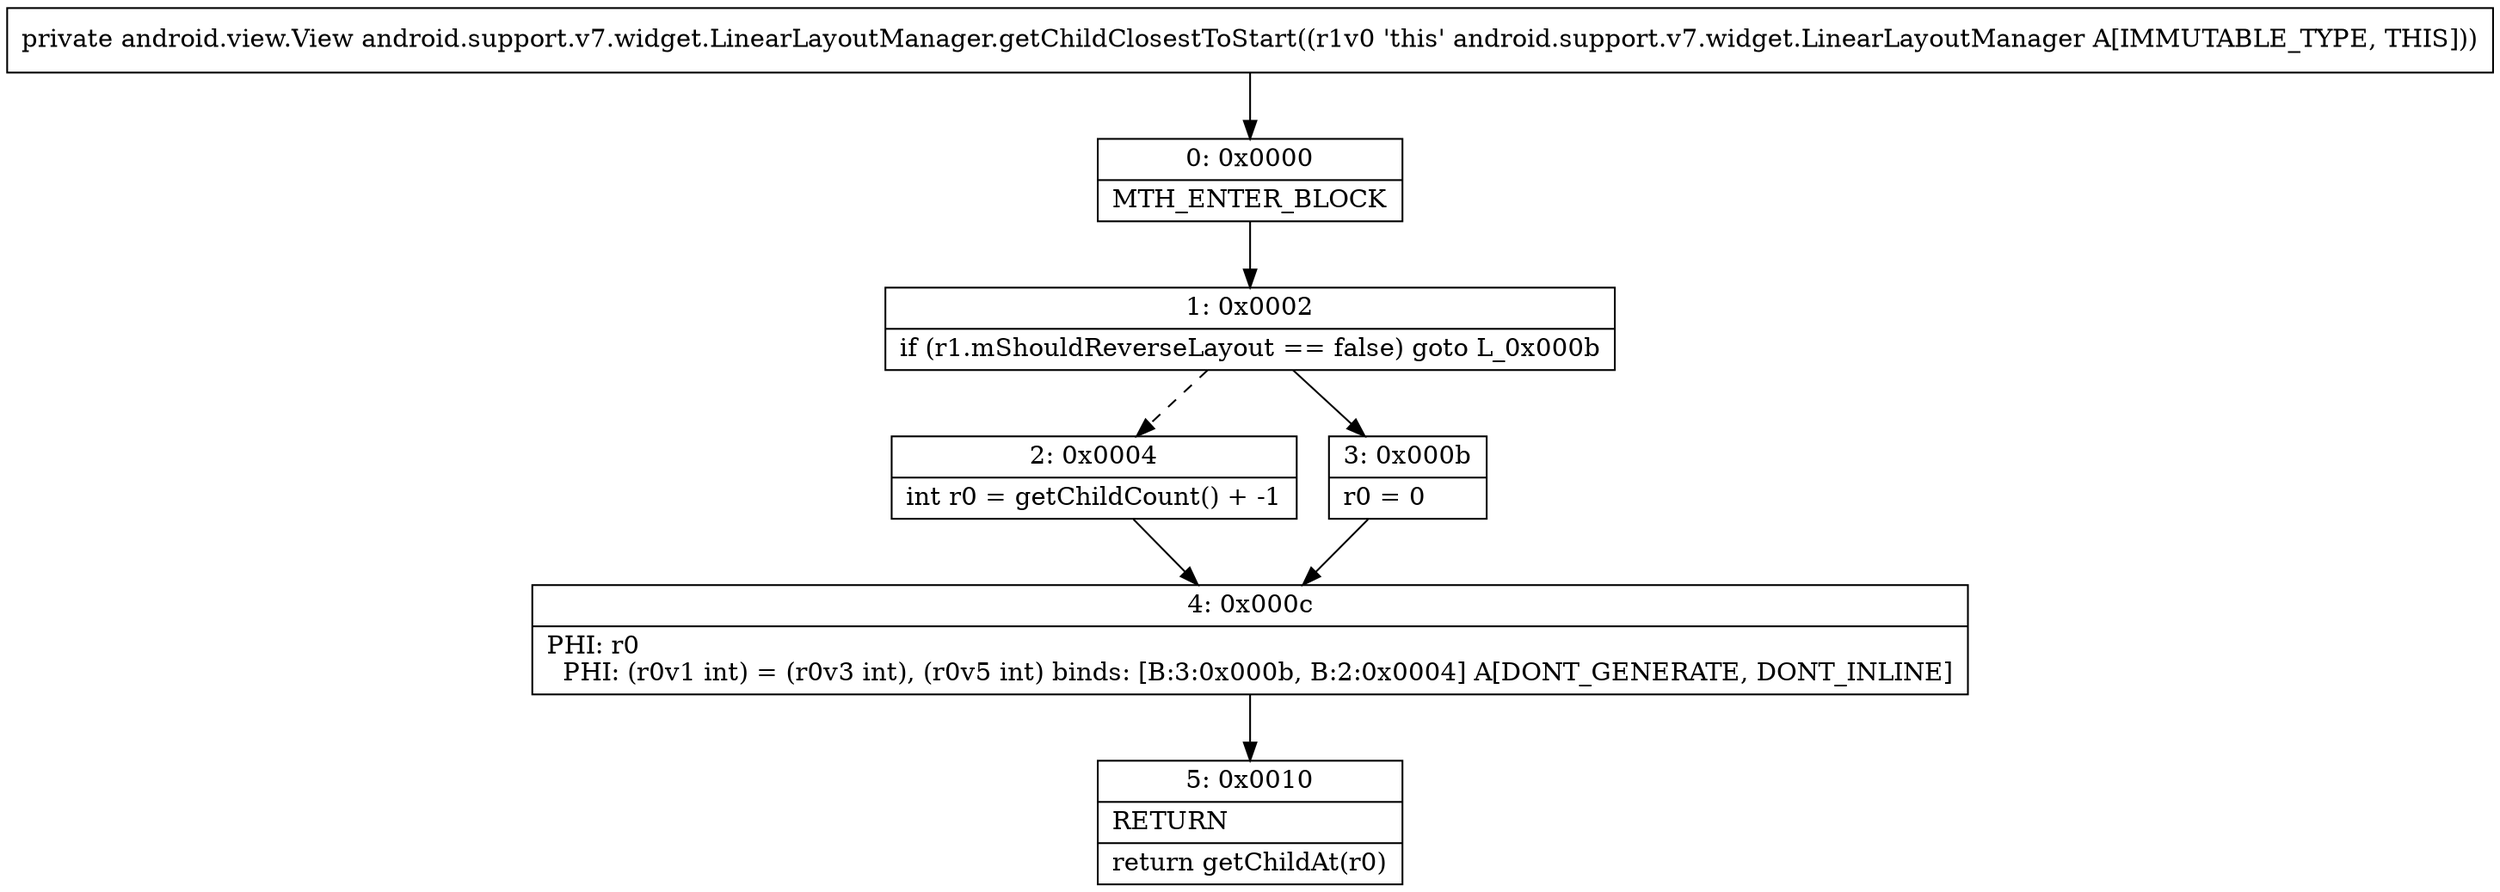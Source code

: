 digraph "CFG forandroid.support.v7.widget.LinearLayoutManager.getChildClosestToStart()Landroid\/view\/View;" {
Node_0 [shape=record,label="{0\:\ 0x0000|MTH_ENTER_BLOCK\l}"];
Node_1 [shape=record,label="{1\:\ 0x0002|if (r1.mShouldReverseLayout == false) goto L_0x000b\l}"];
Node_2 [shape=record,label="{2\:\ 0x0004|int r0 = getChildCount() + \-1\l}"];
Node_3 [shape=record,label="{3\:\ 0x000b|r0 = 0\l}"];
Node_4 [shape=record,label="{4\:\ 0x000c|PHI: r0 \l  PHI: (r0v1 int) = (r0v3 int), (r0v5 int) binds: [B:3:0x000b, B:2:0x0004] A[DONT_GENERATE, DONT_INLINE]\l}"];
Node_5 [shape=record,label="{5\:\ 0x0010|RETURN\l|return getChildAt(r0)\l}"];
MethodNode[shape=record,label="{private android.view.View android.support.v7.widget.LinearLayoutManager.getChildClosestToStart((r1v0 'this' android.support.v7.widget.LinearLayoutManager A[IMMUTABLE_TYPE, THIS])) }"];
MethodNode -> Node_0;
Node_0 -> Node_1;
Node_1 -> Node_2[style=dashed];
Node_1 -> Node_3;
Node_2 -> Node_4;
Node_3 -> Node_4;
Node_4 -> Node_5;
}

